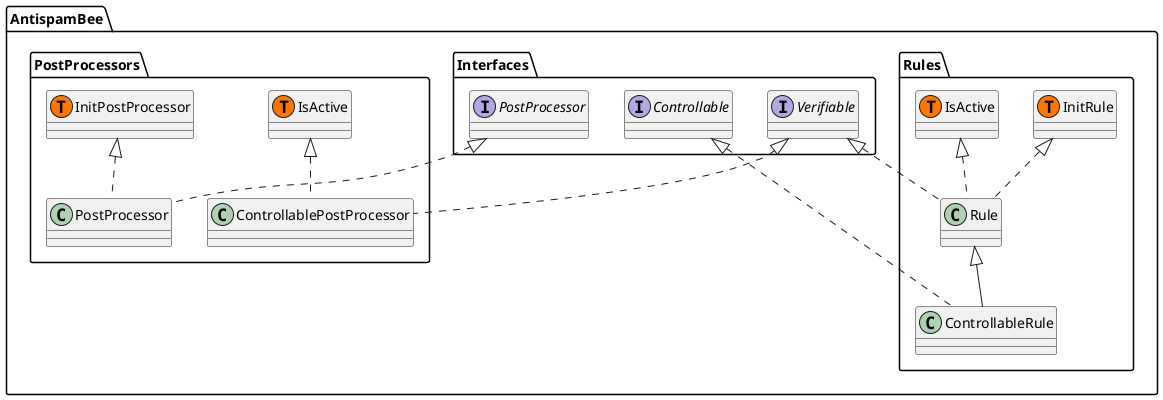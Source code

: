 @startuml Antispam Bee

!function trait($name)
!return "class " + $name + " << (T,#FF7700) >>"
!endfunction

namespace AntispamBee.Interfaces {
    interface Verifiable {}
    interface Controllable {}
    interface PostProcessor {}
}

namespace AntispamBee.Rules {
    trait(InitRule) {}
    trait(IsActive) {}
    class ControllableRule extends Rule implements AntispamBee.Interfaces.Controllable {}
    class Rule implements AntispamBee.Interfaces.Verifiable, InitRule, IsActive {}
}

namespace AntispamBee.PostProcessors {
    trait(InitPostProcessor) {}
    trait(IsActive) {}
    class PostProcessor implements AntispamBee.Interfaces.PostProcessor, InitPostProcessor {}
    class ControllablePostProcessor implements AntispamBee.Interfaces.Verifiable, IsActive {}
}

@enduml